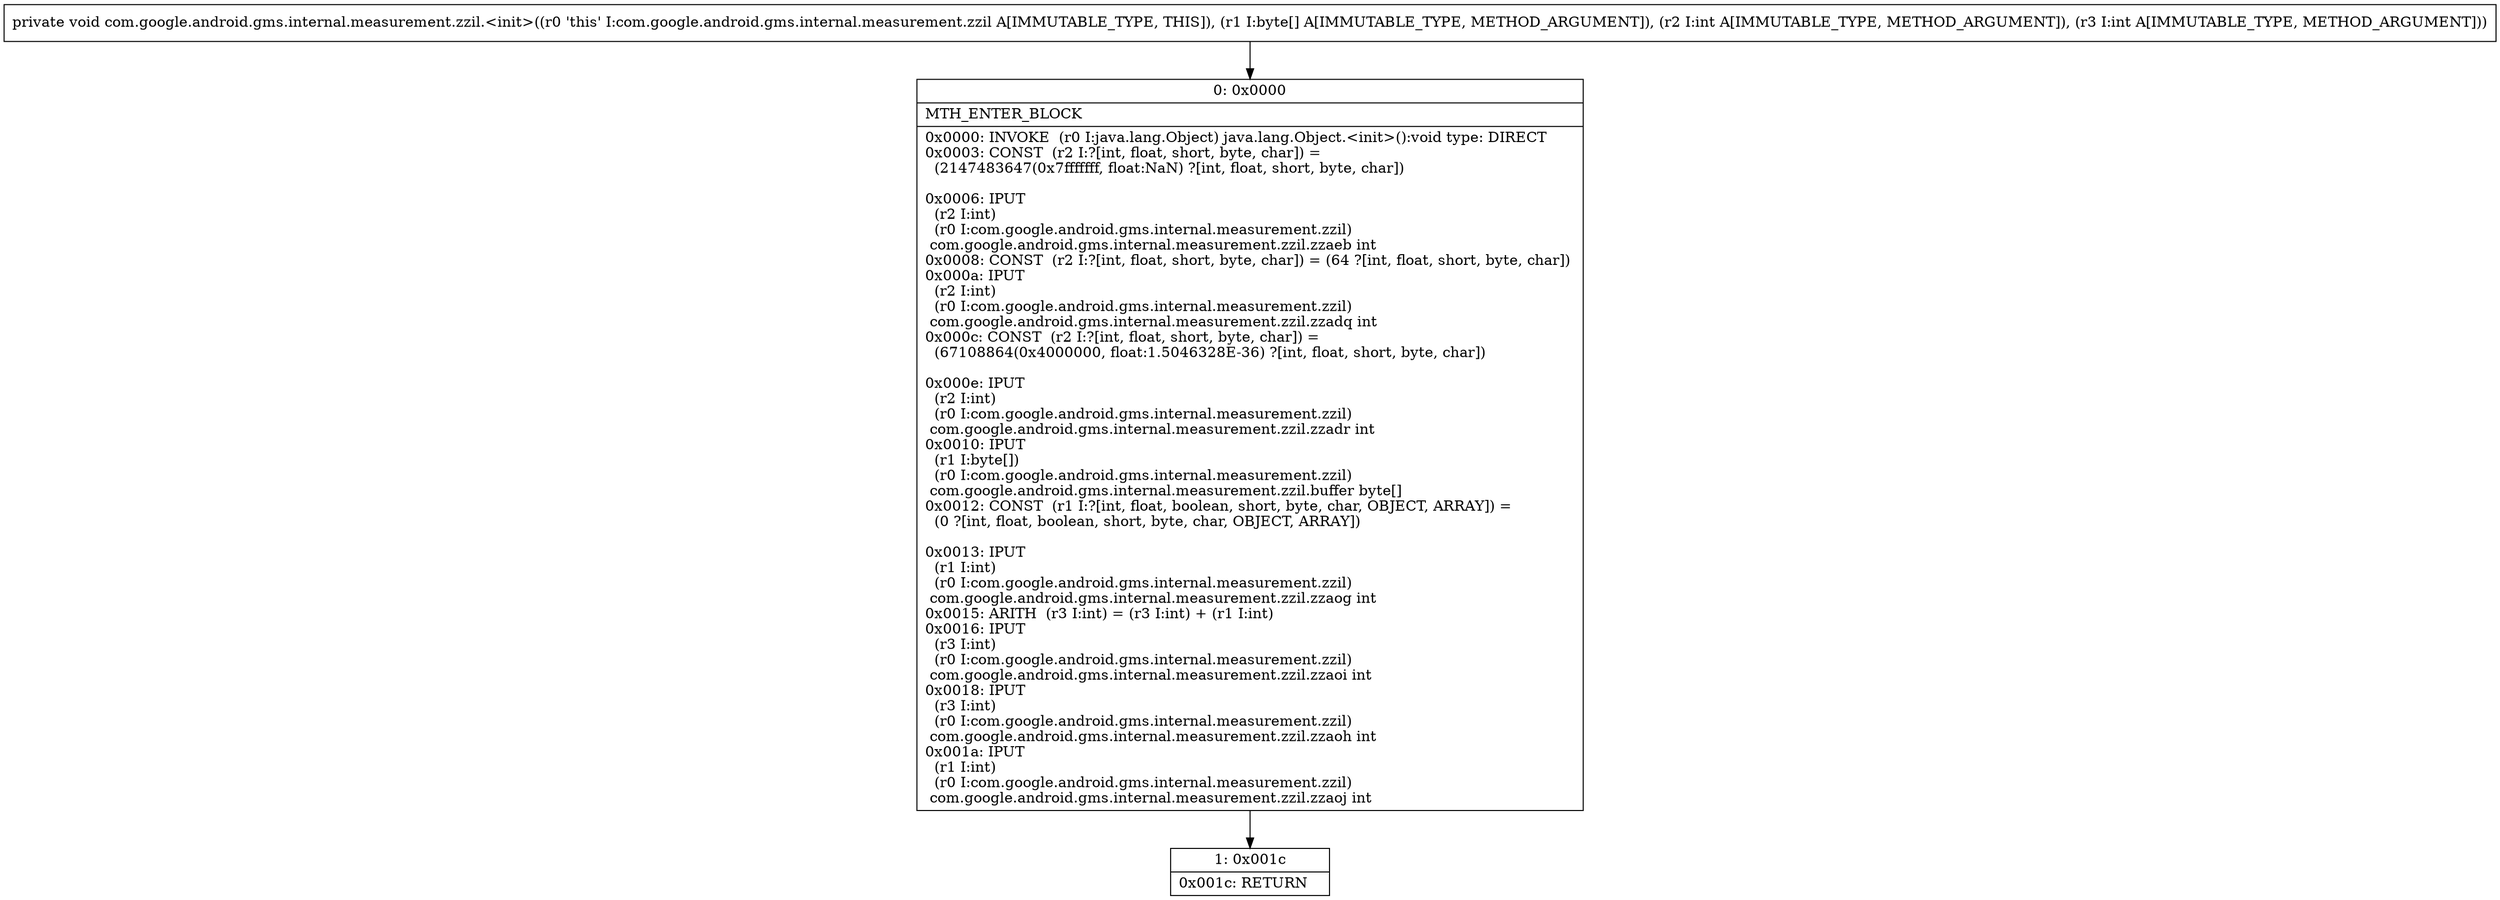 digraph "CFG forcom.google.android.gms.internal.measurement.zzil.\<init\>([BII)V" {
Node_0 [shape=record,label="{0\:\ 0x0000|MTH_ENTER_BLOCK\l|0x0000: INVOKE  (r0 I:java.lang.Object) java.lang.Object.\<init\>():void type: DIRECT \l0x0003: CONST  (r2 I:?[int, float, short, byte, char]) = \l  (2147483647(0x7fffffff, float:NaN) ?[int, float, short, byte, char])\l \l0x0006: IPUT  \l  (r2 I:int)\l  (r0 I:com.google.android.gms.internal.measurement.zzil)\l com.google.android.gms.internal.measurement.zzil.zzaeb int \l0x0008: CONST  (r2 I:?[int, float, short, byte, char]) = (64 ?[int, float, short, byte, char]) \l0x000a: IPUT  \l  (r2 I:int)\l  (r0 I:com.google.android.gms.internal.measurement.zzil)\l com.google.android.gms.internal.measurement.zzil.zzadq int \l0x000c: CONST  (r2 I:?[int, float, short, byte, char]) = \l  (67108864(0x4000000, float:1.5046328E\-36) ?[int, float, short, byte, char])\l \l0x000e: IPUT  \l  (r2 I:int)\l  (r0 I:com.google.android.gms.internal.measurement.zzil)\l com.google.android.gms.internal.measurement.zzil.zzadr int \l0x0010: IPUT  \l  (r1 I:byte[])\l  (r0 I:com.google.android.gms.internal.measurement.zzil)\l com.google.android.gms.internal.measurement.zzil.buffer byte[] \l0x0012: CONST  (r1 I:?[int, float, boolean, short, byte, char, OBJECT, ARRAY]) = \l  (0 ?[int, float, boolean, short, byte, char, OBJECT, ARRAY])\l \l0x0013: IPUT  \l  (r1 I:int)\l  (r0 I:com.google.android.gms.internal.measurement.zzil)\l com.google.android.gms.internal.measurement.zzil.zzaog int \l0x0015: ARITH  (r3 I:int) = (r3 I:int) + (r1 I:int) \l0x0016: IPUT  \l  (r3 I:int)\l  (r0 I:com.google.android.gms.internal.measurement.zzil)\l com.google.android.gms.internal.measurement.zzil.zzaoi int \l0x0018: IPUT  \l  (r3 I:int)\l  (r0 I:com.google.android.gms.internal.measurement.zzil)\l com.google.android.gms.internal.measurement.zzil.zzaoh int \l0x001a: IPUT  \l  (r1 I:int)\l  (r0 I:com.google.android.gms.internal.measurement.zzil)\l com.google.android.gms.internal.measurement.zzil.zzaoj int \l}"];
Node_1 [shape=record,label="{1\:\ 0x001c|0x001c: RETURN   \l}"];
MethodNode[shape=record,label="{private void com.google.android.gms.internal.measurement.zzil.\<init\>((r0 'this' I:com.google.android.gms.internal.measurement.zzil A[IMMUTABLE_TYPE, THIS]), (r1 I:byte[] A[IMMUTABLE_TYPE, METHOD_ARGUMENT]), (r2 I:int A[IMMUTABLE_TYPE, METHOD_ARGUMENT]), (r3 I:int A[IMMUTABLE_TYPE, METHOD_ARGUMENT])) }"];
MethodNode -> Node_0;
Node_0 -> Node_1;
}

